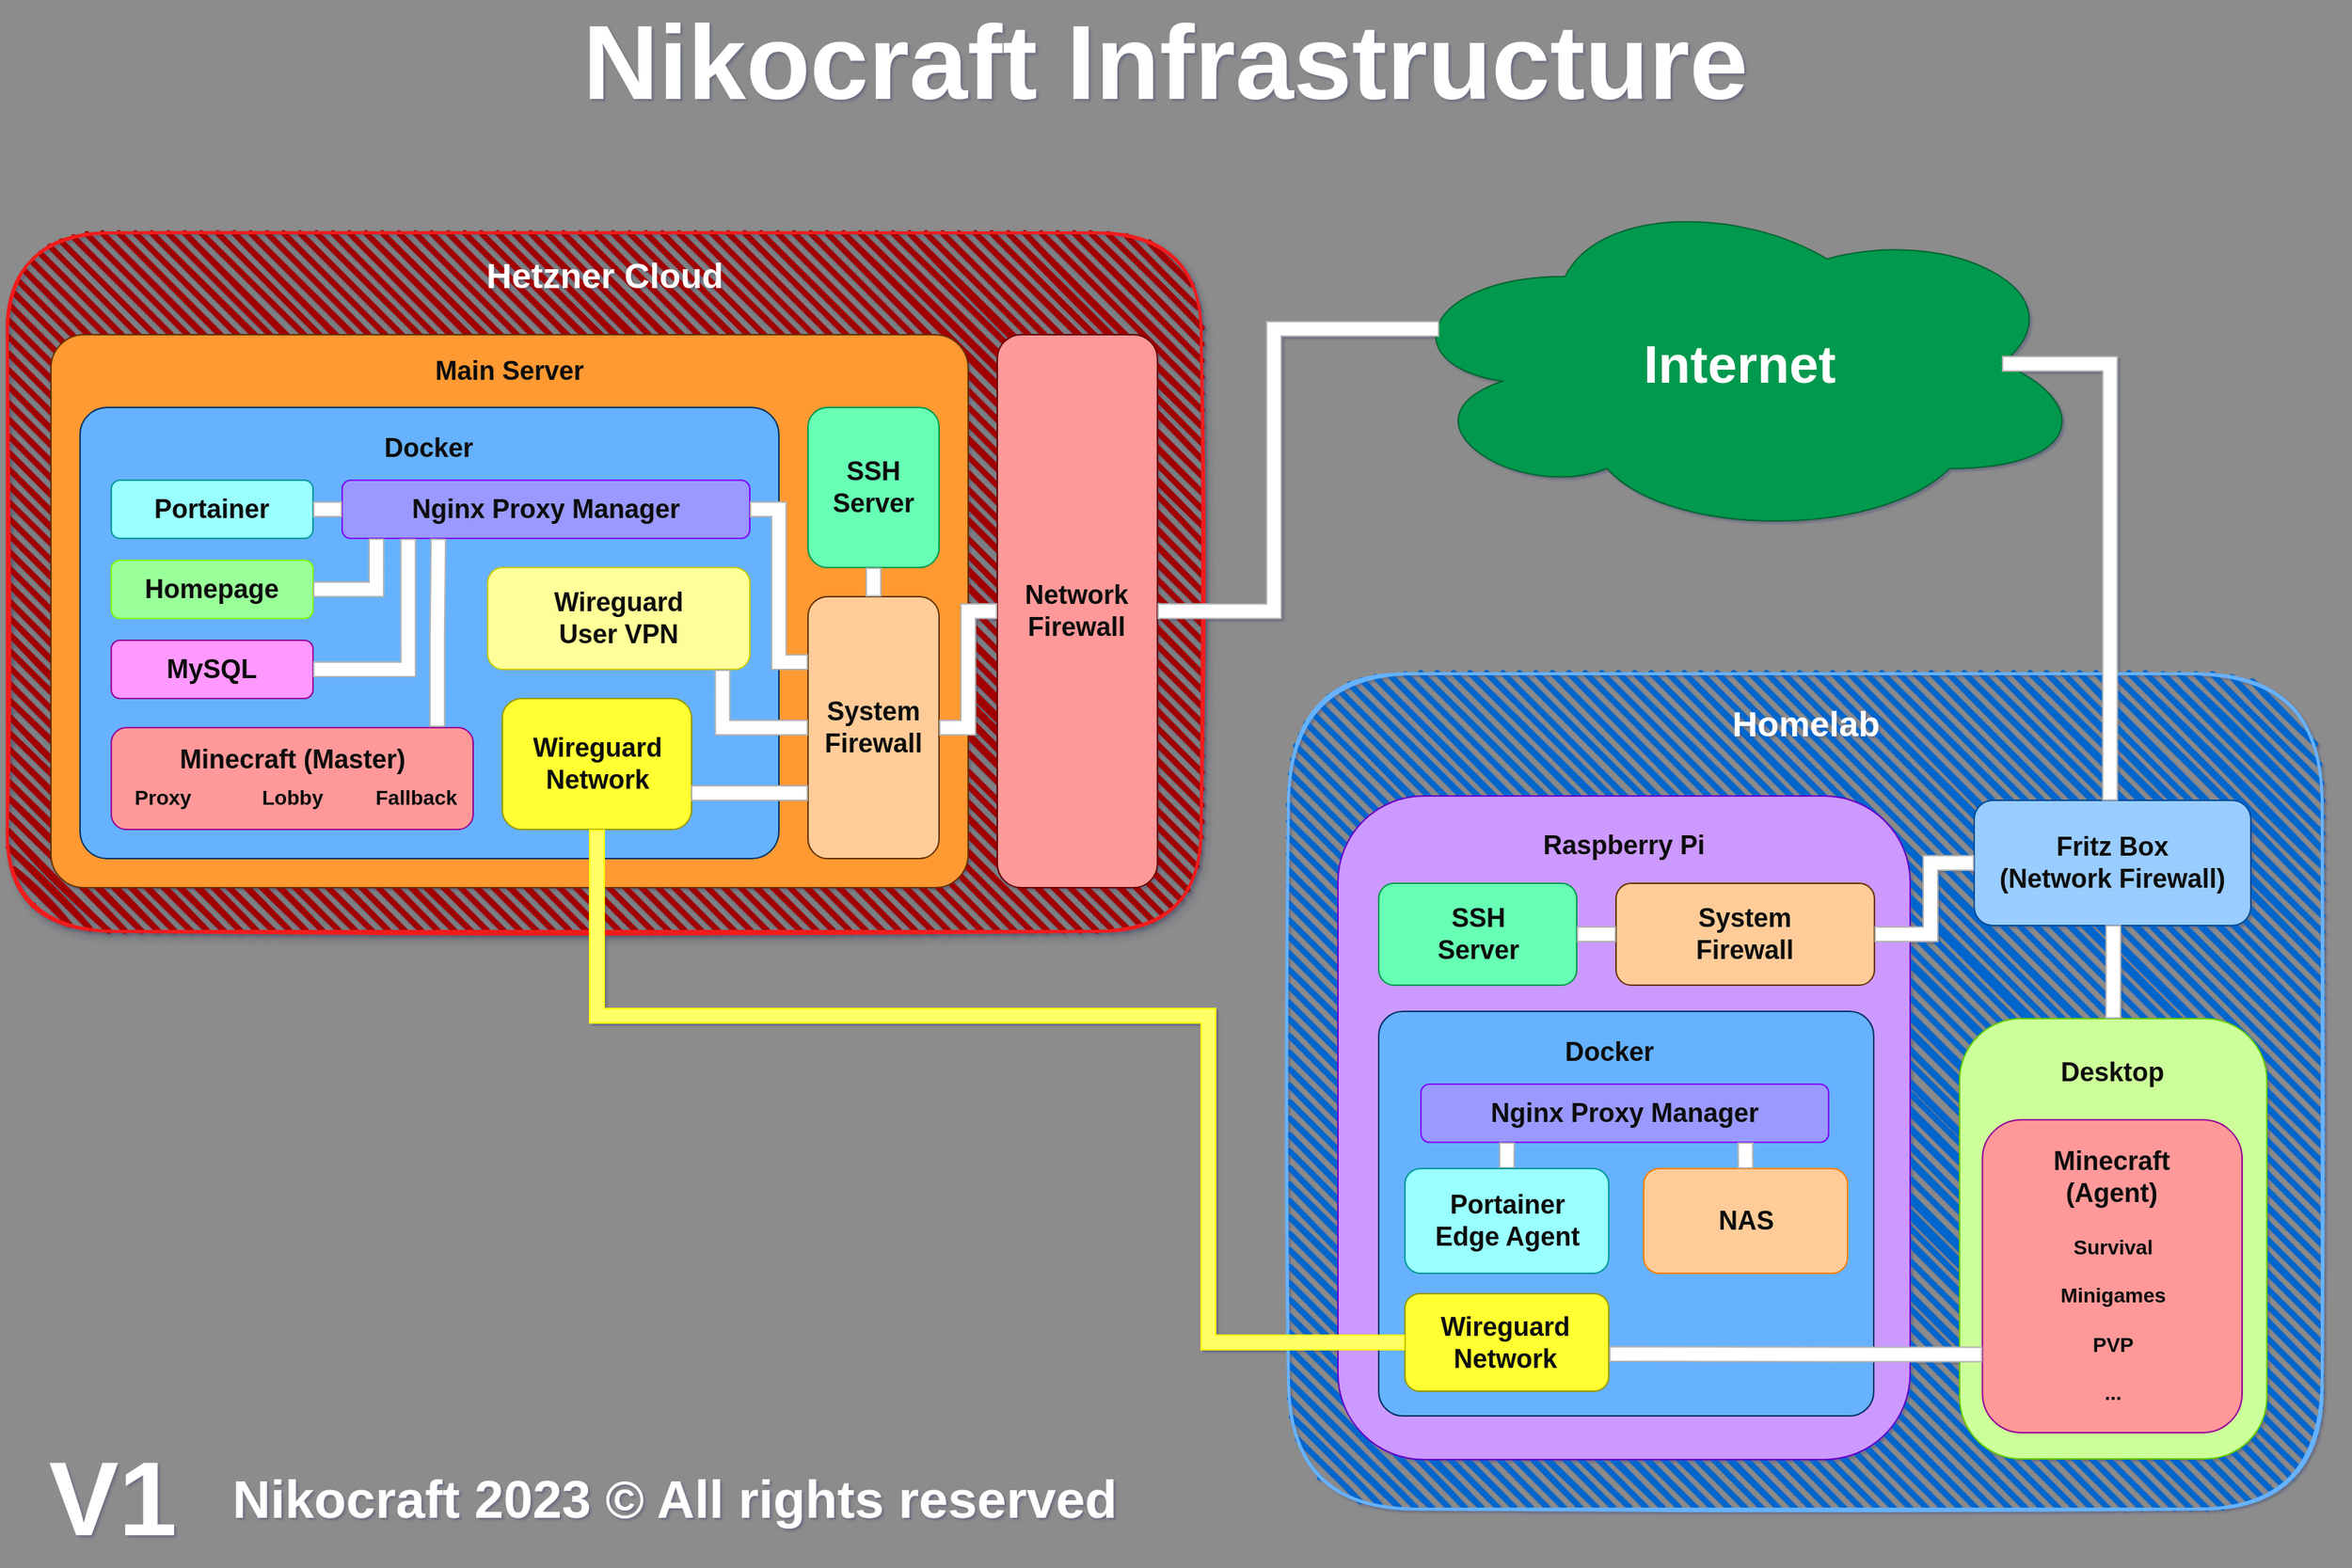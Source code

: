 <mxfile version="21.5.2" type="github">
  <diagram name="Seite-1" id="rwFWLKul-9h-OaAB62JV">
    <mxGraphModel dx="2575" dy="1163" grid="0" gridSize="10" guides="1" tooltips="1" connect="1" arrows="1" fold="1" page="1" pageScale="1" pageWidth="1654" pageHeight="1169" background="#8C8C8C" math="0" shadow="1">
      <root>
        <mxCell id="0" />
        <mxCell id="1" parent="0" />
        <mxCell id="bjPrxuy6d5Rh1bjDtbhj-1" value="&lt;font style=&quot;font-size: 72px;&quot;&gt;Nikocraft Infrastructure&lt;/font&gt;" style="text;strokeColor=none;fillColor=none;html=1;fontSize=24;fontStyle=1;verticalAlign=middle;align=center;fontColor=#FFFFFF;" parent="1" vertex="1">
          <mxGeometry x="657" y="77" width="340" height="40" as="geometry" />
        </mxCell>
        <mxCell id="bjPrxuy6d5Rh1bjDtbhj-3" value="" style="rounded=1;whiteSpace=wrap;html=1;strokeWidth=2;fillWeight=4;hachureGap=8;hachureAngle=45;fillColor=#A10000;sketch=1;strokeColor=#F01D1D;shadow=1;" parent="1" vertex="1">
          <mxGeometry x="32" y="214" width="820" height="480" as="geometry" />
        </mxCell>
        <mxCell id="bjPrxuy6d5Rh1bjDtbhj-4" value="Hetzner Cloud" style="text;strokeColor=none;fillColor=none;html=1;fontSize=24;fontStyle=1;verticalAlign=middle;align=center;fontColor=#FFFFFF;" parent="1" vertex="1">
          <mxGeometry x="219.5" y="224" width="445" height="40" as="geometry" />
        </mxCell>
        <mxCell id="bjPrxuy6d5Rh1bjDtbhj-11" value="" style="group" parent="1" vertex="1" connectable="0">
          <mxGeometry x="712" y="284" width="110" height="380" as="geometry" />
        </mxCell>
        <mxCell id="bjPrxuy6d5Rh1bjDtbhj-9" value="" style="rounded=1;whiteSpace=wrap;html=1;fillColor=#FF9999;strokeColor=#660000;" parent="bjPrxuy6d5Rh1bjDtbhj-11" vertex="1">
          <mxGeometry width="110" height="380" as="geometry" />
        </mxCell>
        <mxCell id="bjPrxuy6d5Rh1bjDtbhj-10" value="&lt;font style=&quot;font-size: 18px;&quot; color=&quot;#0d0d0d&quot;&gt;&lt;b&gt;Network Firewall&lt;/b&gt;&lt;/font&gt;" style="text;html=1;strokeColor=none;fillColor=none;align=center;verticalAlign=middle;whiteSpace=wrap;rounded=0;" parent="bjPrxuy6d5Rh1bjDtbhj-11" vertex="1">
          <mxGeometry x="39.286" y="95" width="31.429" height="190" as="geometry" />
        </mxCell>
        <mxCell id="bjPrxuy6d5Rh1bjDtbhj-12" value="" style="group" parent="1" vertex="1" connectable="0">
          <mxGeometry x="62" y="284" width="630" height="380" as="geometry" />
        </mxCell>
        <mxCell id="bjPrxuy6d5Rh1bjDtbhj-13" value="" style="rounded=1;whiteSpace=wrap;html=1;fillColor=#FF9933;strokeColor=#663300;arcSize=6;" parent="bjPrxuy6d5Rh1bjDtbhj-12" vertex="1">
          <mxGeometry width="630" height="380" as="geometry" />
        </mxCell>
        <mxCell id="bjPrxuy6d5Rh1bjDtbhj-14" value="&lt;font style=&quot;font-size: 18px;&quot; color=&quot;#0d0d0d&quot;&gt;&lt;b&gt;Main Server&lt;/b&gt;&lt;/font&gt;" style="text;html=1;strokeColor=none;fillColor=none;align=center;verticalAlign=middle;whiteSpace=wrap;rounded=0;" parent="bjPrxuy6d5Rh1bjDtbhj-12" vertex="1">
          <mxGeometry x="225" y="-70" width="180" height="190" as="geometry" />
        </mxCell>
        <mxCell id="bjPrxuy6d5Rh1bjDtbhj-15" value="" style="group" parent="bjPrxuy6d5Rh1bjDtbhj-12" vertex="1" connectable="0">
          <mxGeometry x="20" y="50" width="510" height="310" as="geometry" />
        </mxCell>
        <mxCell id="bjPrxuy6d5Rh1bjDtbhj-16" value="" style="rounded=1;whiteSpace=wrap;html=1;fillColor=#66B2FF;strokeColor=#003366;arcSize=6;" parent="bjPrxuy6d5Rh1bjDtbhj-15" vertex="1">
          <mxGeometry width="480" height="310" as="geometry" />
        </mxCell>
        <mxCell id="bjPrxuy6d5Rh1bjDtbhj-17" value="&lt;font style=&quot;font-size: 18px;&quot; color=&quot;#0d0d0d&quot;&gt;&lt;b&gt;Docker&lt;/b&gt;&lt;/font&gt;" style="text;html=1;strokeColor=none;fillColor=none;align=center;verticalAlign=middle;whiteSpace=wrap;rounded=0;" parent="bjPrxuy6d5Rh1bjDtbhj-15" vertex="1">
          <mxGeometry x="171.429" y="-49.995" width="137.143" height="155" as="geometry" />
        </mxCell>
        <mxCell id="bjPrxuy6d5Rh1bjDtbhj-32" value="" style="group" parent="bjPrxuy6d5Rh1bjDtbhj-15" vertex="1" connectable="0">
          <mxGeometry x="180" y="50" width="280" height="40" as="geometry" />
        </mxCell>
        <mxCell id="bjPrxuy6d5Rh1bjDtbhj-33" value="" style="rounded=1;whiteSpace=wrap;html=1;fillColor=#9999FF;strokeColor=#7F00FF;" parent="bjPrxuy6d5Rh1bjDtbhj-32" vertex="1">
          <mxGeometry width="280" height="40" as="geometry" />
        </mxCell>
        <mxCell id="bjPrxuy6d5Rh1bjDtbhj-34" value="&lt;font style=&quot;font-size: 18px;&quot; color=&quot;#0d0d0d&quot;&gt;&lt;b&gt;Nginx Proxy Manager&lt;br&gt;&lt;/b&gt;&lt;/font&gt;" style="text;html=1;strokeColor=none;fillColor=none;align=center;verticalAlign=middle;whiteSpace=wrap;rounded=0;" parent="bjPrxuy6d5Rh1bjDtbhj-32" vertex="1">
          <mxGeometry x="42.184" y="10" width="195.624" height="20" as="geometry" />
        </mxCell>
        <mxCell id="bjPrxuy6d5Rh1bjDtbhj-35" value="" style="group" parent="bjPrxuy6d5Rh1bjDtbhj-15" vertex="1" connectable="0">
          <mxGeometry x="21.43" y="50" width="138.57" height="40" as="geometry" />
        </mxCell>
        <mxCell id="bjPrxuy6d5Rh1bjDtbhj-36" value="" style="rounded=1;whiteSpace=wrap;html=1;fillColor=#99FFFF;strokeColor=#009999;" parent="bjPrxuy6d5Rh1bjDtbhj-35" vertex="1">
          <mxGeometry width="138.57" height="40" as="geometry" />
        </mxCell>
        <mxCell id="bjPrxuy6d5Rh1bjDtbhj-37" value="&lt;font style=&quot;font-size: 18px;&quot; color=&quot;#0d0d0d&quot;&gt;&lt;b&gt;Portainer&lt;br&gt;&lt;/b&gt;&lt;/font&gt;" style="text;html=1;strokeColor=none;fillColor=none;align=center;verticalAlign=middle;whiteSpace=wrap;rounded=0;" parent="bjPrxuy6d5Rh1bjDtbhj-35" vertex="1">
          <mxGeometry x="20.876" y="10" width="96.813" height="20" as="geometry" />
        </mxCell>
        <mxCell id="bjPrxuy6d5Rh1bjDtbhj-38" value="" style="endArrow=none;html=1;rounded=0;fillColor=#FFFFFF;strokeColor=#B3B3B3;entryX=1;entryY=0.5;entryDx=0;entryDy=0;shape=flexArrow;edgeStyle=orthogonalEdgeStyle;exitX=0;exitY=0.5;exitDx=0;exitDy=0;" parent="bjPrxuy6d5Rh1bjDtbhj-15" source="bjPrxuy6d5Rh1bjDtbhj-33" target="bjPrxuy6d5Rh1bjDtbhj-36" edge="1">
          <mxGeometry width="50" height="50" relative="1" as="geometry">
            <mxPoint x="119.52" y="105" as="sourcePoint" />
            <mxPoint x="159.52" y="255" as="targetPoint" />
          </mxGeometry>
        </mxCell>
        <mxCell id="bjPrxuy6d5Rh1bjDtbhj-39" value="" style="group" parent="bjPrxuy6d5Rh1bjDtbhj-15" vertex="1" connectable="0">
          <mxGeometry x="21.43" y="105" width="138.57" height="40" as="geometry" />
        </mxCell>
        <mxCell id="bjPrxuy6d5Rh1bjDtbhj-40" value="" style="rounded=1;whiteSpace=wrap;html=1;fillColor=#99FF99;strokeColor=#80FF00;" parent="bjPrxuy6d5Rh1bjDtbhj-39" vertex="1">
          <mxGeometry width="138.57" height="40" as="geometry" />
        </mxCell>
        <mxCell id="bjPrxuy6d5Rh1bjDtbhj-41" value="&lt;font style=&quot;font-size: 18px;&quot; color=&quot;#0d0d0d&quot;&gt;&lt;b&gt;Homepage&lt;br&gt;&lt;/b&gt;&lt;/font&gt;" style="text;html=1;strokeColor=none;fillColor=none;align=center;verticalAlign=middle;whiteSpace=wrap;rounded=0;" parent="bjPrxuy6d5Rh1bjDtbhj-39" vertex="1">
          <mxGeometry x="20.876" y="10" width="96.813" height="20" as="geometry" />
        </mxCell>
        <mxCell id="bjPrxuy6d5Rh1bjDtbhj-42" value="" style="group" parent="bjPrxuy6d5Rh1bjDtbhj-15" vertex="1" connectable="0">
          <mxGeometry x="21.43" y="160" width="138.57" height="40" as="geometry" />
        </mxCell>
        <mxCell id="bjPrxuy6d5Rh1bjDtbhj-43" value="" style="rounded=1;whiteSpace=wrap;html=1;fillColor=#FF99FF;strokeColor=#990099;" parent="bjPrxuy6d5Rh1bjDtbhj-42" vertex="1">
          <mxGeometry width="138.57" height="40" as="geometry" />
        </mxCell>
        <mxCell id="bjPrxuy6d5Rh1bjDtbhj-44" value="&lt;font style=&quot;font-size: 18px;&quot; color=&quot;#0d0d0d&quot;&gt;&lt;b&gt;MySQL&lt;br&gt;&lt;/b&gt;&lt;/font&gt;" style="text;html=1;strokeColor=none;fillColor=none;align=center;verticalAlign=middle;whiteSpace=wrap;rounded=0;" parent="bjPrxuy6d5Rh1bjDtbhj-42" vertex="1">
          <mxGeometry x="20.876" y="10" width="96.813" height="20" as="geometry" />
        </mxCell>
        <mxCell id="bjPrxuy6d5Rh1bjDtbhj-47" value="" style="endArrow=none;html=1;rounded=0;fillColor=#FFFFFF;strokeColor=#B3B3B3;exitX=1;exitY=0.5;exitDx=0;exitDy=0;entryX=0.084;entryY=1.001;entryDx=0;entryDy=0;shape=flexArrow;edgeStyle=orthogonalEdgeStyle;entryPerimeter=0;" parent="bjPrxuy6d5Rh1bjDtbhj-15" source="bjPrxuy6d5Rh1bjDtbhj-40" target="bjPrxuy6d5Rh1bjDtbhj-33" edge="1">
          <mxGeometry width="50" height="50" relative="1" as="geometry">
            <mxPoint x="180" y="130" as="sourcePoint" />
            <mxPoint x="220" y="280" as="targetPoint" />
          </mxGeometry>
        </mxCell>
        <mxCell id="bjPrxuy6d5Rh1bjDtbhj-51" value="" style="endArrow=none;html=1;rounded=0;fillColor=#FFFFFF;strokeColor=#B3B3B3;exitX=1;exitY=0.5;exitDx=0;exitDy=0;shape=flexArrow;edgeStyle=orthogonalEdgeStyle;entryX=0.162;entryY=1.004;entryDx=0;entryDy=0;entryPerimeter=0;" parent="bjPrxuy6d5Rh1bjDtbhj-15" source="bjPrxuy6d5Rh1bjDtbhj-43" target="bjPrxuy6d5Rh1bjDtbhj-33" edge="1">
          <mxGeometry width="50" height="50" relative="1" as="geometry">
            <mxPoint x="170" y="135" as="sourcePoint" />
            <mxPoint x="225" y="90" as="targetPoint" />
          </mxGeometry>
        </mxCell>
        <mxCell id="bjPrxuy6d5Rh1bjDtbhj-52" value="" style="group" parent="bjPrxuy6d5Rh1bjDtbhj-15" vertex="1" connectable="0">
          <mxGeometry x="21.43" y="220" width="302.234" height="70" as="geometry" />
        </mxCell>
        <mxCell id="bjPrxuy6d5Rh1bjDtbhj-53" value="" style="rounded=1;whiteSpace=wrap;html=1;fillColor=#FF9999;strokeColor=#990099;" parent="bjPrxuy6d5Rh1bjDtbhj-52" vertex="1">
          <mxGeometry width="248.57" height="70" as="geometry" />
        </mxCell>
        <mxCell id="bjPrxuy6d5Rh1bjDtbhj-61" value="&lt;font style=&quot;&quot; color=&quot;#0d0d0d&quot;&gt;&lt;b style=&quot;&quot;&gt;&lt;font style=&quot;font-size: 14px;&quot;&gt;Proxy&lt;/font&gt;&lt;br&gt;&lt;/b&gt;&lt;/font&gt;" style="text;html=1;strokeColor=none;fillColor=none;align=center;verticalAlign=middle;whiteSpace=wrap;rounded=0;" parent="bjPrxuy6d5Rh1bjDtbhj-52" vertex="1">
          <mxGeometry x="-51.431" y="30" width="173.665" height="35" as="geometry" />
        </mxCell>
        <mxCell id="bjPrxuy6d5Rh1bjDtbhj-62" value="&lt;font style=&quot;&quot; color=&quot;#0d0d0d&quot;&gt;&lt;b style=&quot;&quot;&gt;&lt;font style=&quot;font-size: 14px;&quot;&gt;Lobby&lt;/font&gt;&lt;br&gt;&lt;/b&gt;&lt;/font&gt;" style="text;html=1;strokeColor=none;fillColor=none;align=center;verticalAlign=middle;whiteSpace=wrap;rounded=0;" parent="bjPrxuy6d5Rh1bjDtbhj-52" vertex="1">
          <mxGeometry x="37.449" y="30" width="173.665" height="35" as="geometry" />
        </mxCell>
        <mxCell id="bjPrxuy6d5Rh1bjDtbhj-63" value="&lt;font style=&quot;&quot; color=&quot;#0d0d0d&quot;&gt;&lt;b style=&quot;&quot;&gt;&lt;font style=&quot;font-size: 14px;&quot;&gt;Fallback&lt;/font&gt;&lt;br&gt;&lt;/b&gt;&lt;/font&gt;" style="text;html=1;strokeColor=none;fillColor=none;align=center;verticalAlign=middle;whiteSpace=wrap;rounded=0;" parent="bjPrxuy6d5Rh1bjDtbhj-52" vertex="1">
          <mxGeometry x="122.229" y="30" width="173.665" height="35" as="geometry" />
        </mxCell>
        <mxCell id="bjPrxuy6d5Rh1bjDtbhj-60" value="" style="endArrow=none;html=1;rounded=0;fillColor=#FFFFFF;strokeColor=#B3B3B3;exitX=0.901;exitY=-0.005;exitDx=0;exitDy=0;shape=flexArrow;edgeStyle=orthogonalEdgeStyle;entryX=0.236;entryY=1.001;entryDx=0;entryDy=0;entryPerimeter=0;exitPerimeter=0;" parent="bjPrxuy6d5Rh1bjDtbhj-15" source="bjPrxuy6d5Rh1bjDtbhj-53" target="bjPrxuy6d5Rh1bjDtbhj-33" edge="1">
          <mxGeometry width="50" height="50" relative="1" as="geometry">
            <mxPoint x="180" y="241" as="sourcePoint" />
            <mxPoint x="245" y="150" as="targetPoint" />
          </mxGeometry>
        </mxCell>
        <mxCell id="bjPrxuy6d5Rh1bjDtbhj-54" value="&lt;font style=&quot;font-size: 18px;&quot; color=&quot;#0d0d0d&quot;&gt;&lt;b&gt;Minecraft (Master)&lt;br&gt;&lt;/b&gt;&lt;/font&gt;" style="text;html=1;strokeColor=none;fillColor=none;align=center;verticalAlign=middle;whiteSpace=wrap;rounded=0;" parent="bjPrxuy6d5Rh1bjDtbhj-15" vertex="1">
          <mxGeometry x="58.879" y="224" width="173.665" height="35" as="geometry" />
        </mxCell>
        <mxCell id="bjPrxuy6d5Rh1bjDtbhj-64" value="" style="group" parent="bjPrxuy6d5Rh1bjDtbhj-15" vertex="1" connectable="0">
          <mxGeometry x="280" y="110" width="180" height="70" as="geometry" />
        </mxCell>
        <mxCell id="bjPrxuy6d5Rh1bjDtbhj-65" value="" style="rounded=1;whiteSpace=wrap;html=1;fillColor=#FFFF99;strokeColor=#CCCC00;" parent="bjPrxuy6d5Rh1bjDtbhj-64" vertex="1">
          <mxGeometry width="180" height="70" as="geometry" />
        </mxCell>
        <mxCell id="bjPrxuy6d5Rh1bjDtbhj-66" value="&lt;font style=&quot;font-size: 18px;&quot; color=&quot;#0d0d0d&quot;&gt;&lt;b&gt;Wireguard&lt;br&gt;User VPN&lt;br&gt;&lt;/b&gt;&lt;/font&gt;" style="text;html=1;strokeColor=none;fillColor=none;align=center;verticalAlign=middle;whiteSpace=wrap;rounded=0;" parent="bjPrxuy6d5Rh1bjDtbhj-64" vertex="1">
          <mxGeometry x="27.118" y="17.5" width="125.758" height="35" as="geometry" />
        </mxCell>
        <mxCell id="bjPrxuy6d5Rh1bjDtbhj-71" value="" style="group" parent="bjPrxuy6d5Rh1bjDtbhj-15" vertex="1" connectable="0">
          <mxGeometry x="290" y="200" width="130" height="90" as="geometry" />
        </mxCell>
        <mxCell id="bjPrxuy6d5Rh1bjDtbhj-72" value="" style="rounded=1;whiteSpace=wrap;html=1;fillColor=#FFFF33;strokeColor=#999900;" parent="bjPrxuy6d5Rh1bjDtbhj-71" vertex="1">
          <mxGeometry width="130" height="90" as="geometry" />
        </mxCell>
        <mxCell id="bjPrxuy6d5Rh1bjDtbhj-73" value="&lt;font style=&quot;font-size: 18px;&quot; color=&quot;#0d0d0d&quot;&gt;&lt;b&gt;Wireguard&lt;br&gt;Network&lt;br&gt;&lt;/b&gt;&lt;/font&gt;" style="text;html=1;strokeColor=none;fillColor=none;align=center;verticalAlign=middle;whiteSpace=wrap;rounded=0;" parent="bjPrxuy6d5Rh1bjDtbhj-71" vertex="1">
          <mxGeometry x="19.585" y="22.5" width="90.825" height="45" as="geometry" />
        </mxCell>
        <mxCell id="bjPrxuy6d5Rh1bjDtbhj-21" value="" style="group" parent="bjPrxuy6d5Rh1bjDtbhj-12" vertex="1" connectable="0">
          <mxGeometry x="520" y="180" width="90" height="180" as="geometry" />
        </mxCell>
        <mxCell id="bjPrxuy6d5Rh1bjDtbhj-22" value="" style="rounded=1;whiteSpace=wrap;html=1;fillColor=#FFCC99;strokeColor=#663300;" parent="bjPrxuy6d5Rh1bjDtbhj-21" vertex="1">
          <mxGeometry width="90" height="180.0" as="geometry" />
        </mxCell>
        <mxCell id="bjPrxuy6d5Rh1bjDtbhj-23" value="&lt;font style=&quot;font-size: 18px;&quot; color=&quot;#0d0d0d&quot;&gt;&lt;b&gt;System&lt;br&gt;Firewall&lt;br&gt;&lt;/b&gt;&lt;/font&gt;" style="text;html=1;strokeColor=none;fillColor=none;align=center;verticalAlign=middle;whiteSpace=wrap;rounded=0;" parent="bjPrxuy6d5Rh1bjDtbhj-21" vertex="1">
          <mxGeometry x="32.143" y="45.0" width="25.714" height="90.0" as="geometry" />
        </mxCell>
        <mxCell id="bjPrxuy6d5Rh1bjDtbhj-25" value="" style="group" parent="bjPrxuy6d5Rh1bjDtbhj-12" vertex="1" connectable="0">
          <mxGeometry x="520" y="50" width="90" height="110" as="geometry" />
        </mxCell>
        <mxCell id="bjPrxuy6d5Rh1bjDtbhj-26" value="" style="rounded=1;whiteSpace=wrap;html=1;fillColor=#66FFB3;strokeColor=#00994D;" parent="bjPrxuy6d5Rh1bjDtbhj-25" vertex="1">
          <mxGeometry width="90" height="110.0" as="geometry" />
        </mxCell>
        <mxCell id="bjPrxuy6d5Rh1bjDtbhj-27" value="&lt;font style=&quot;font-size: 18px;&quot; color=&quot;#0d0d0d&quot;&gt;&lt;b&gt;SSH&lt;br&gt;Server&lt;br&gt;&lt;/b&gt;&lt;/font&gt;" style="text;html=1;strokeColor=none;fillColor=none;align=center;verticalAlign=middle;whiteSpace=wrap;rounded=0;" parent="bjPrxuy6d5Rh1bjDtbhj-25" vertex="1">
          <mxGeometry x="32.143" y="27.5" width="25.714" height="55.0" as="geometry" />
        </mxCell>
        <mxCell id="bjPrxuy6d5Rh1bjDtbhj-28" value="" style="endArrow=none;html=1;rounded=0;fillColor=#FFFFFF;strokeColor=#B3B3B3;exitX=0.5;exitY=0;exitDx=0;exitDy=0;entryX=0.5;entryY=1;entryDx=0;entryDy=0;shape=flexArrow;edgeStyle=orthogonalEdgeStyle;" parent="bjPrxuy6d5Rh1bjDtbhj-12" source="bjPrxuy6d5Rh1bjDtbhj-22" target="bjPrxuy6d5Rh1bjDtbhj-26" edge="1">
          <mxGeometry width="50" height="50" relative="1" as="geometry">
            <mxPoint x="536.36" y="224.5" as="sourcePoint" />
            <mxPoint x="577.36" y="153.5" as="targetPoint" />
          </mxGeometry>
        </mxCell>
        <mxCell id="bjPrxuy6d5Rh1bjDtbhj-29" value="" style="endArrow=none;html=1;rounded=0;fillColor=#FFFFFF;strokeColor=#B3B3B3;exitX=1;exitY=0.5;exitDx=0;exitDy=0;entryX=0;entryY=0.25;entryDx=0;entryDy=0;shape=flexArrow;edgeStyle=orthogonalEdgeStyle;" parent="bjPrxuy6d5Rh1bjDtbhj-12" source="bjPrxuy6d5Rh1bjDtbhj-33" target="bjPrxuy6d5Rh1bjDtbhj-22" edge="1">
          <mxGeometry width="50" height="50" relative="1" as="geometry">
            <mxPoint x="629" y="281" as="sourcePoint" />
            <mxPoint x="670" y="210" as="targetPoint" />
          </mxGeometry>
        </mxCell>
        <mxCell id="bjPrxuy6d5Rh1bjDtbhj-68" value="" style="endArrow=none;html=1;rounded=0;fillColor=#FFFFFF;strokeColor=#B3B3B3;exitX=0.896;exitY=1.002;exitDx=0;exitDy=0;entryX=0;entryY=0.5;entryDx=0;entryDy=0;shape=flexArrow;edgeStyle=orthogonalEdgeStyle;exitPerimeter=0;" parent="bjPrxuy6d5Rh1bjDtbhj-12" source="bjPrxuy6d5Rh1bjDtbhj-65" target="bjPrxuy6d5Rh1bjDtbhj-22" edge="1">
          <mxGeometry width="50" height="50" relative="1" as="geometry">
            <mxPoint x="370" y="280" as="sourcePoint" />
            <mxPoint x="410" y="430" as="targetPoint" />
          </mxGeometry>
        </mxCell>
        <mxCell id="bjPrxuy6d5Rh1bjDtbhj-76" value="" style="endArrow=none;html=1;rounded=0;fillColor=#FFFFFF;strokeColor=#B3B3B3;exitX=0.997;exitY=0.722;exitDx=0;exitDy=0;entryX=0;entryY=0.75;entryDx=0;entryDy=0;shape=flexArrow;edgeStyle=orthogonalEdgeStyle;exitPerimeter=0;" parent="bjPrxuy6d5Rh1bjDtbhj-12" source="bjPrxuy6d5Rh1bjDtbhj-72" target="bjPrxuy6d5Rh1bjDtbhj-22" edge="1">
          <mxGeometry width="50" height="50" relative="1" as="geometry">
            <mxPoint x="460.49" y="320" as="sourcePoint" />
            <mxPoint x="519.49" y="360" as="targetPoint" />
          </mxGeometry>
        </mxCell>
        <mxCell id="bjPrxuy6d5Rh1bjDtbhj-20" value="" style="endArrow=none;html=1;rounded=0;fillColor=#FFFFFF;strokeColor=#B3B3B3;exitX=1;exitY=0.5;exitDx=0;exitDy=0;entryX=0;entryY=0.5;entryDx=0;entryDy=0;shape=flexArrow;edgeStyle=orthogonalEdgeStyle;" parent="1" source="bjPrxuy6d5Rh1bjDtbhj-22" target="bjPrxuy6d5Rh1bjDtbhj-9" edge="1">
          <mxGeometry width="50" height="50" relative="1" as="geometry">
            <mxPoint x="641.29" y="473.58" as="sourcePoint" />
            <mxPoint x="772" y="474" as="targetPoint" />
          </mxGeometry>
        </mxCell>
        <mxCell id="bjPrxuy6d5Rh1bjDtbhj-30" value="&lt;font color=&quot;#ffffff&quot; style=&quot;font-size: 36px;&quot;&gt;&lt;b style=&quot;&quot;&gt;Internet&lt;/b&gt;&lt;/font&gt;" style="ellipse;shape=cloud;whiteSpace=wrap;html=1;align=center;fillColor=#00994D;strokeColor=#006633;" parent="1" vertex="1">
          <mxGeometry x="982" y="184" width="480" height="240" as="geometry" />
        </mxCell>
        <mxCell id="bjPrxuy6d5Rh1bjDtbhj-31" value="" style="endArrow=none;html=1;rounded=0;fillColor=#FFFFFF;strokeColor=#B3B3B3;exitX=1;exitY=0.5;exitDx=0;exitDy=0;entryX=0.07;entryY=0.4;entryDx=0;entryDy=0;shape=flexArrow;edgeStyle=orthogonalEdgeStyle;entryPerimeter=0;" parent="1" source="bjPrxuy6d5Rh1bjDtbhj-9" target="bjPrxuy6d5Rh1bjDtbhj-30" edge="1">
          <mxGeometry width="50" height="50" relative="1" as="geometry">
            <mxPoint x="922" y="545" as="sourcePoint" />
            <mxPoint x="963" y="474" as="targetPoint" />
          </mxGeometry>
        </mxCell>
        <mxCell id="bjPrxuy6d5Rh1bjDtbhj-78" value="" style="rounded=1;whiteSpace=wrap;html=1;strokeWidth=2;fillWeight=4;hachureGap=8;hachureAngle=45;fillColor=#0066CC;sketch=1;strokeColor=#66B2FF;" parent="1" vertex="1">
          <mxGeometry x="912" y="517" width="710" height="574" as="geometry" />
        </mxCell>
        <mxCell id="bjPrxuy6d5Rh1bjDtbhj-79" value="Homelab" style="text;strokeColor=none;fillColor=none;html=1;fontSize=24;fontStyle=1;verticalAlign=middle;align=center;fontColor=#FFFFFF;" parent="1" vertex="1">
          <mxGeometry x="1044.5" y="532" width="445" height="40" as="geometry" />
        </mxCell>
        <mxCell id="bjPrxuy6d5Rh1bjDtbhj-80" value="" style="group" parent="1" vertex="1" connectable="0">
          <mxGeometry x="1383" y="604" width="190" height="86" as="geometry" />
        </mxCell>
        <mxCell id="bjPrxuy6d5Rh1bjDtbhj-81" value="" style="rounded=1;whiteSpace=wrap;html=1;fillColor=#99CCFF;strokeColor=#004C99;" parent="bjPrxuy6d5Rh1bjDtbhj-80" vertex="1">
          <mxGeometry width="190" height="86" as="geometry" />
        </mxCell>
        <mxCell id="bjPrxuy6d5Rh1bjDtbhj-82" value="&lt;font style=&quot;font-size: 18px;&quot; color=&quot;#0d0d0d&quot;&gt;&lt;b&gt;Fritz Box&lt;br&gt;(Network Firewall)&lt;br&gt;&lt;/b&gt;&lt;/font&gt;" style="text;html=1;strokeColor=none;fillColor=none;align=center;verticalAlign=middle;whiteSpace=wrap;rounded=0;" parent="bjPrxuy6d5Rh1bjDtbhj-80" vertex="1">
          <mxGeometry x="10" y="21.5" width="170" height="43" as="geometry" />
        </mxCell>
        <mxCell id="bjPrxuy6d5Rh1bjDtbhj-83" value="" style="endArrow=none;html=1;rounded=0;fillColor=#FFFFFF;strokeColor=#B3B3B3;entryX=0.875;entryY=0.5;entryDx=0;entryDy=0;shape=flexArrow;edgeStyle=orthogonalEdgeStyle;entryPerimeter=0;exitX=0.491;exitY=0.003;exitDx=0;exitDy=0;exitPerimeter=0;" parent="1" source="bjPrxuy6d5Rh1bjDtbhj-81" target="bjPrxuy6d5Rh1bjDtbhj-30" edge="1">
          <mxGeometry width="50" height="50" relative="1" as="geometry">
            <mxPoint x="1518" y="498" as="sourcePoint" />
            <mxPoint x="1432" y="304" as="targetPoint" />
            <Array as="points">
              <mxPoint x="1476" y="304" />
            </Array>
          </mxGeometry>
        </mxCell>
        <mxCell id="bjPrxuy6d5Rh1bjDtbhj-84" value="" style="group" parent="1" vertex="1" connectable="0">
          <mxGeometry x="946" y="601" width="393" height="458" as="geometry" />
        </mxCell>
        <mxCell id="bjPrxuy6d5Rh1bjDtbhj-85" value="" style="rounded=1;whiteSpace=wrap;html=1;fillColor=#CC99FF;strokeColor=#6600CC;fontColor=#ffffff;" parent="bjPrxuy6d5Rh1bjDtbhj-84" vertex="1">
          <mxGeometry width="393" height="456" as="geometry" />
        </mxCell>
        <mxCell id="bjPrxuy6d5Rh1bjDtbhj-86" value="&lt;font style=&quot;font-size: 18px;&quot; color=&quot;#0d0d0d&quot;&gt;&lt;b&gt;Raspberry Pi&lt;br&gt;&lt;/b&gt;&lt;/font&gt;" style="text;html=1;strokeColor=none;fillColor=none;align=center;verticalAlign=middle;whiteSpace=wrap;rounded=0;" parent="bjPrxuy6d5Rh1bjDtbhj-84" vertex="1">
          <mxGeometry x="112.837" y="-64.997" width="167.326" height="198" as="geometry" />
        </mxCell>
        <mxCell id="bjPrxuy6d5Rh1bjDtbhj-88" value="" style="group" parent="bjPrxuy6d5Rh1bjDtbhj-84" vertex="1" connectable="0">
          <mxGeometry x="191" y="60" width="177.47" height="70" as="geometry" />
        </mxCell>
        <mxCell id="bjPrxuy6d5Rh1bjDtbhj-89" value="" style="rounded=1;whiteSpace=wrap;html=1;fillColor=#FFCC99;strokeColor=#663300;" parent="bjPrxuy6d5Rh1bjDtbhj-88" vertex="1">
          <mxGeometry width="177.47" height="70.0" as="geometry" />
        </mxCell>
        <mxCell id="bjPrxuy6d5Rh1bjDtbhj-90" value="&lt;font style=&quot;font-size: 18px;&quot; color=&quot;#0d0d0d&quot;&gt;&lt;b&gt;System&lt;br&gt;Firewall&lt;br&gt;&lt;/b&gt;&lt;/font&gt;" style="text;html=1;strokeColor=none;fillColor=none;align=center;verticalAlign=middle;whiteSpace=wrap;rounded=0;" parent="bjPrxuy6d5Rh1bjDtbhj-88" vertex="1">
          <mxGeometry x="63.382" y="17.5" width="50.706" height="35.0" as="geometry" />
        </mxCell>
        <mxCell id="bjPrxuy6d5Rh1bjDtbhj-95" value="" style="group" parent="bjPrxuy6d5Rh1bjDtbhj-84" vertex="1" connectable="0">
          <mxGeometry x="28" y="60" width="136" height="70" as="geometry" />
        </mxCell>
        <mxCell id="bjPrxuy6d5Rh1bjDtbhj-96" value="" style="rounded=1;whiteSpace=wrap;html=1;fillColor=#66FFB3;strokeColor=#00994D;" parent="bjPrxuy6d5Rh1bjDtbhj-95" vertex="1">
          <mxGeometry width="136" height="70.0" as="geometry" />
        </mxCell>
        <mxCell id="bjPrxuy6d5Rh1bjDtbhj-97" value="&lt;font style=&quot;font-size: 18px;&quot; color=&quot;#0d0d0d&quot;&gt;&lt;b&gt;SSH&lt;br&gt;Server&lt;br&gt;&lt;/b&gt;&lt;/font&gt;" style="text;html=1;strokeColor=none;fillColor=none;align=center;verticalAlign=middle;whiteSpace=wrap;rounded=0;" parent="bjPrxuy6d5Rh1bjDtbhj-95" vertex="1">
          <mxGeometry x="48.571" y="17.5" width="38.857" height="35.0" as="geometry" />
        </mxCell>
        <mxCell id="bjPrxuy6d5Rh1bjDtbhj-99" value="" style="endArrow=none;html=1;rounded=0;fillColor=#FFFFFF;strokeColor=#B3B3B3;entryX=1;entryY=0.5;entryDx=0;entryDy=0;shape=flexArrow;edgeStyle=orthogonalEdgeStyle;exitX=0;exitY=0.5;exitDx=0;exitDy=0;" parent="bjPrxuy6d5Rh1bjDtbhj-84" source="bjPrxuy6d5Rh1bjDtbhj-89" target="bjPrxuy6d5Rh1bjDtbhj-96" edge="1">
          <mxGeometry width="50" height="50" relative="1" as="geometry">
            <mxPoint x="232" y="203" as="sourcePoint" />
            <mxPoint x="164" y="242" as="targetPoint" />
            <Array as="points">
              <mxPoint x="183" y="95" />
              <mxPoint x="183" y="95" />
            </Array>
          </mxGeometry>
        </mxCell>
        <mxCell id="bjPrxuy6d5Rh1bjDtbhj-100" value="" style="group" parent="bjPrxuy6d5Rh1bjDtbhj-84" vertex="1" connectable="0">
          <mxGeometry x="-134" y="148" width="510" height="310" as="geometry" />
        </mxCell>
        <mxCell id="bjPrxuy6d5Rh1bjDtbhj-101" value="" style="rounded=1;whiteSpace=wrap;html=1;fillColor=#66B2FF;strokeColor=#003366;arcSize=6;" parent="bjPrxuy6d5Rh1bjDtbhj-100" vertex="1">
          <mxGeometry x="162" width="340" height="278" as="geometry" />
        </mxCell>
        <mxCell id="bjPrxuy6d5Rh1bjDtbhj-102" value="&lt;font style=&quot;font-size: 18px;&quot; color=&quot;#0d0d0d&quot;&gt;&lt;b&gt;Docker&lt;/b&gt;&lt;/font&gt;" style="text;html=1;strokeColor=none;fillColor=none;align=center;verticalAlign=middle;whiteSpace=wrap;rounded=0;" parent="bjPrxuy6d5Rh1bjDtbhj-100" vertex="1">
          <mxGeometry x="252.429" y="-49.995" width="137.143" height="155" as="geometry" />
        </mxCell>
        <mxCell id="bjPrxuy6d5Rh1bjDtbhj-103" value="" style="group" parent="bjPrxuy6d5Rh1bjDtbhj-100" vertex="1" connectable="0">
          <mxGeometry x="191" y="50" width="280" height="40" as="geometry" />
        </mxCell>
        <mxCell id="bjPrxuy6d5Rh1bjDtbhj-104" value="" style="rounded=1;whiteSpace=wrap;html=1;fillColor=#9999FF;strokeColor=#7F00FF;" parent="bjPrxuy6d5Rh1bjDtbhj-103" vertex="1">
          <mxGeometry width="280" height="40" as="geometry" />
        </mxCell>
        <mxCell id="bjPrxuy6d5Rh1bjDtbhj-105" value="&lt;font style=&quot;font-size: 18px;&quot; color=&quot;#0d0d0d&quot;&gt;&lt;b&gt;Nginx Proxy Manager&lt;br&gt;&lt;/b&gt;&lt;/font&gt;" style="text;html=1;strokeColor=none;fillColor=none;align=center;verticalAlign=middle;whiteSpace=wrap;rounded=0;" parent="bjPrxuy6d5Rh1bjDtbhj-103" vertex="1">
          <mxGeometry x="42.184" y="10" width="195.624" height="20" as="geometry" />
        </mxCell>
        <mxCell id="bjPrxuy6d5Rh1bjDtbhj-109" value="" style="endArrow=none;html=1;rounded=0;fillColor=#FFFFFF;strokeColor=#B3B3B3;entryX=0.5;entryY=0;entryDx=0;entryDy=0;shape=flexArrow;edgeStyle=orthogonalEdgeStyle;exitX=0.211;exitY=0.998;exitDx=0;exitDy=0;exitPerimeter=0;" parent="bjPrxuy6d5Rh1bjDtbhj-100" source="bjPrxuy6d5Rh1bjDtbhj-104" target="bjPrxuy6d5Rh1bjDtbhj-107" edge="1">
          <mxGeometry width="50" height="50" relative="1" as="geometry">
            <mxPoint x="250" y="90" as="sourcePoint" />
            <mxPoint x="159.52" y="255" as="targetPoint" />
          </mxGeometry>
        </mxCell>
        <mxCell id="bjPrxuy6d5Rh1bjDtbhj-106" value="" style="group" parent="bjPrxuy6d5Rh1bjDtbhj-100" vertex="1" connectable="0">
          <mxGeometry x="180" y="108" width="140" height="72" as="geometry" />
        </mxCell>
        <mxCell id="bjPrxuy6d5Rh1bjDtbhj-107" value="" style="rounded=1;whiteSpace=wrap;html=1;fillColor=#99FFFF;strokeColor=#009999;" parent="bjPrxuy6d5Rh1bjDtbhj-106" vertex="1">
          <mxGeometry width="140" height="72" as="geometry" />
        </mxCell>
        <mxCell id="bjPrxuy6d5Rh1bjDtbhj-108" value="&lt;font style=&quot;font-size: 18px;&quot; color=&quot;#0d0d0d&quot;&gt;&lt;b&gt;Portainer&lt;br&gt;Edge Agent&lt;br&gt;&lt;/b&gt;&lt;/font&gt;" style="text;html=1;strokeColor=none;fillColor=none;align=center;verticalAlign=middle;whiteSpace=wrap;rounded=0;" parent="bjPrxuy6d5Rh1bjDtbhj-106" vertex="1">
          <mxGeometry x="15.54" y="18" width="108.91" height="36" as="geometry" />
        </mxCell>
        <mxCell id="bjPrxuy6d5Rh1bjDtbhj-128" value="" style="group" parent="bjPrxuy6d5Rh1bjDtbhj-100" vertex="1" connectable="0">
          <mxGeometry x="180" y="194" width="140" height="67" as="geometry" />
        </mxCell>
        <mxCell id="bjPrxuy6d5Rh1bjDtbhj-129" value="" style="rounded=1;whiteSpace=wrap;html=1;fillColor=#FFFF33;strokeColor=#999900;" parent="bjPrxuy6d5Rh1bjDtbhj-128" vertex="1">
          <mxGeometry width="140" height="67" as="geometry" />
        </mxCell>
        <mxCell id="bjPrxuy6d5Rh1bjDtbhj-130" value="&lt;font style=&quot;font-size: 18px;&quot; color=&quot;#0d0d0d&quot;&gt;&lt;b&gt;Wireguard&lt;br&gt;Network&lt;br&gt;&lt;/b&gt;&lt;/font&gt;" style="text;html=1;strokeColor=none;fillColor=none;align=center;verticalAlign=middle;whiteSpace=wrap;rounded=0;" parent="bjPrxuy6d5Rh1bjDtbhj-128" vertex="1">
          <mxGeometry x="20.791" y="16.75" width="96.415" height="33.5" as="geometry" />
        </mxCell>
        <mxCell id="RZK3kj_Rfrsy_0SlzxeT-1" value="" style="group" vertex="1" connectable="0" parent="bjPrxuy6d5Rh1bjDtbhj-100">
          <mxGeometry x="344" y="108" width="140" height="72" as="geometry" />
        </mxCell>
        <mxCell id="RZK3kj_Rfrsy_0SlzxeT-2" value="" style="rounded=1;whiteSpace=wrap;html=1;fillColor=#FFCC99;strokeColor=#FF8000;" vertex="1" parent="RZK3kj_Rfrsy_0SlzxeT-1">
          <mxGeometry width="140" height="72" as="geometry" />
        </mxCell>
        <mxCell id="RZK3kj_Rfrsy_0SlzxeT-3" value="&lt;font style=&quot;font-size: 18px;&quot; color=&quot;#0d0d0d&quot;&gt;&lt;b&gt;NAS&lt;br&gt;&lt;/b&gt;&lt;/font&gt;" style="text;html=1;strokeColor=none;fillColor=none;align=center;verticalAlign=middle;whiteSpace=wrap;rounded=0;" vertex="1" parent="RZK3kj_Rfrsy_0SlzxeT-1">
          <mxGeometry x="15.55" y="18" width="108.91" height="36" as="geometry" />
        </mxCell>
        <mxCell id="RZK3kj_Rfrsy_0SlzxeT-5" value="" style="endArrow=none;html=1;rounded=0;fillColor=#FFFFFF;strokeColor=#B3B3B3;shape=flexArrow;edgeStyle=orthogonalEdgeStyle;exitX=0.796;exitY=1.001;exitDx=0;exitDy=0;entryX=0.5;entryY=0;entryDx=0;entryDy=0;exitPerimeter=0;" edge="1" parent="bjPrxuy6d5Rh1bjDtbhj-100" source="bjPrxuy6d5Rh1bjDtbhj-104" target="RZK3kj_Rfrsy_0SlzxeT-2">
          <mxGeometry width="50" height="50" relative="1" as="geometry">
            <mxPoint x="421" y="92" as="sourcePoint" />
            <mxPoint x="421" y="156" as="targetPoint" />
            <Array as="points">
              <mxPoint x="414" y="100" />
              <mxPoint x="414" y="100" />
            </Array>
          </mxGeometry>
        </mxCell>
        <mxCell id="bjPrxuy6d5Rh1bjDtbhj-98" value="" style="endArrow=none;html=1;rounded=0;fillColor=#FFFFFF;strokeColor=#B3B3B3;entryX=1;entryY=0.5;entryDx=0;entryDy=0;shape=flexArrow;edgeStyle=orthogonalEdgeStyle;exitX=0;exitY=0.5;exitDx=0;exitDy=0;" parent="1" source="bjPrxuy6d5Rh1bjDtbhj-81" target="bjPrxuy6d5Rh1bjDtbhj-89" edge="1">
          <mxGeometry width="50" height="50" relative="1" as="geometry">
            <mxPoint x="1433" y="1062" as="sourcePoint" />
            <mxPoint x="1358" y="762" as="targetPoint" />
            <Array as="points">
              <mxPoint x="1353" y="647" />
              <mxPoint x="1353" y="696" />
            </Array>
          </mxGeometry>
        </mxCell>
        <mxCell id="bjPrxuy6d5Rh1bjDtbhj-136" value="" style="endArrow=none;html=1;rounded=0;fillColor=#FFFF66;strokeColor=#FFFF00;entryX=0.5;entryY=1;entryDx=0;entryDy=0;shape=flexArrow;edgeStyle=orthogonalEdgeStyle;exitX=0;exitY=0.5;exitDx=0;exitDy=0;" parent="1" source="bjPrxuy6d5Rh1bjDtbhj-129" target="bjPrxuy6d5Rh1bjDtbhj-72" edge="1">
          <mxGeometry width="50" height="50" relative="1" as="geometry">
            <mxPoint x="442" y="1089" as="sourcePoint" />
            <mxPoint x="367" y="789" as="targetPoint" />
            <Array as="points">
              <mxPoint x="857" y="977" />
              <mxPoint x="857" y="752" />
              <mxPoint x="437" y="752" />
            </Array>
          </mxGeometry>
        </mxCell>
        <mxCell id="bjPrxuy6d5Rh1bjDtbhj-137" value="&lt;font style=&quot;font-size: 72px;&quot;&gt;V1&lt;/font&gt;" style="text;strokeColor=none;fillColor=none;html=1;fontSize=24;fontStyle=1;verticalAlign=middle;align=center;fontColor=#FFFFFF;" parent="1" vertex="1">
          <mxGeometry x="38" y="1064" width="131" height="40" as="geometry" />
        </mxCell>
        <mxCell id="bjPrxuy6d5Rh1bjDtbhj-138" value="" style="group" parent="1" vertex="1" connectable="0">
          <mxGeometry x="1373" y="715" width="265" height="343" as="geometry" />
        </mxCell>
        <mxCell id="bjPrxuy6d5Rh1bjDtbhj-139" value="" style="rounded=1;whiteSpace=wrap;html=1;fillColor=#CCFF99;strokeColor=#66CC00;fontColor=#ffffff;arcSize=20;" parent="bjPrxuy6d5Rh1bjDtbhj-138" vertex="1">
          <mxGeometry y="39" width="211" height="302.5" as="geometry" />
        </mxCell>
        <mxCell id="bjPrxuy6d5Rh1bjDtbhj-140" value="&lt;font style=&quot;font-size: 18px;&quot; color=&quot;#0d0d0d&quot;&gt;&lt;b&gt;Desktop&lt;br&gt;&lt;/b&gt;&lt;/font&gt;" style="text;html=1;strokeColor=none;fillColor=none;align=center;verticalAlign=middle;whiteSpace=wrap;rounded=0;" parent="bjPrxuy6d5Rh1bjDtbhj-138" vertex="1">
          <mxGeometry x="68.27" y="46" width="74.46" height="60.28" as="geometry" />
        </mxCell>
        <mxCell id="bjPrxuy6d5Rh1bjDtbhj-163" value="" style="rounded=1;whiteSpace=wrap;html=1;fillColor=#FF9999;strokeColor=#990099;" parent="bjPrxuy6d5Rh1bjDtbhj-138" vertex="1">
          <mxGeometry x="15.67" y="108.48" width="178.33" height="215" as="geometry" />
        </mxCell>
        <mxCell id="bjPrxuy6d5Rh1bjDtbhj-164" value="&lt;font style=&quot;&quot; color=&quot;#0d0d0d&quot;&gt;&lt;b style=&quot;&quot;&gt;&lt;font style=&quot;font-size: 14px;&quot;&gt;Survival&lt;br&gt;&lt;br&gt;Minigames&lt;br&gt;&lt;br&gt;PVP&lt;br&gt;&lt;br&gt;...&lt;br&gt;&lt;/font&gt;&lt;br&gt;&lt;/b&gt;&lt;/font&gt;" style="text;html=1;strokeColor=none;fillColor=none;align=center;verticalAlign=middle;whiteSpace=wrap;rounded=0;" parent="bjPrxuy6d5Rh1bjDtbhj-138" vertex="1">
          <mxGeometry x="34.157" y="173" width="142.682" height="159.42" as="geometry" />
        </mxCell>
        <mxCell id="bjPrxuy6d5Rh1bjDtbhj-167" value="&lt;font style=&quot;font-size: 18px;&quot; color=&quot;#0d0d0d&quot;&gt;&lt;b&gt;Minecraft&lt;br&gt;(Agent)&lt;br&gt;&lt;/b&gt;&lt;/font&gt;" style="text;html=1;strokeColor=none;fillColor=none;align=center;verticalAlign=middle;whiteSpace=wrap;rounded=0;" parent="bjPrxuy6d5Rh1bjDtbhj-138" vertex="1">
          <mxGeometry x="33.496" y="129.997" width="142.679" height="35.586" as="geometry" />
        </mxCell>
        <mxCell id="bjPrxuy6d5Rh1bjDtbhj-168" value="" style="endArrow=none;html=1;rounded=0;fillColor=#FFFFFF;strokeColor=#B3B3B3;shape=flexArrow;edgeStyle=orthogonalEdgeStyle;exitX=0.503;exitY=0.996;exitDx=0;exitDy=0;entryX=0.5;entryY=0;entryDx=0;entryDy=0;exitPerimeter=0;" parent="1" source="bjPrxuy6d5Rh1bjDtbhj-81" target="bjPrxuy6d5Rh1bjDtbhj-139" edge="1">
          <mxGeometry width="50" height="50" relative="1" as="geometry">
            <mxPoint x="1677" y="718" as="sourcePoint" />
            <mxPoint x="1747" y="830" as="targetPoint" />
            <Array as="points">
              <mxPoint x="1479" y="720" />
              <mxPoint x="1479" y="720" />
            </Array>
          </mxGeometry>
        </mxCell>
        <mxCell id="bjPrxuy6d5Rh1bjDtbhj-170" value="" style="endArrow=none;html=1;rounded=0;fillColor=#FFFFFF;strokeColor=#B3B3B3;entryX=1.002;entryY=0.618;entryDx=0;entryDy=0;shape=flexArrow;edgeStyle=orthogonalEdgeStyle;exitX=0;exitY=0.75;exitDx=0;exitDy=0;entryPerimeter=0;" parent="1" source="bjPrxuy6d5Rh1bjDtbhj-163" target="bjPrxuy6d5Rh1bjDtbhj-129" edge="1">
          <mxGeometry width="50" height="50" relative="1" as="geometry">
            <mxPoint x="1265" y="915" as="sourcePoint" />
            <mxPoint x="1196" y="964" as="targetPoint" />
            <Array as="points">
              <mxPoint x="1289" y="985" />
              <mxPoint x="1132" y="984" />
            </Array>
          </mxGeometry>
        </mxCell>
        <mxCell id="bjPrxuy6d5Rh1bjDtbhj-171" value="&lt;font style=&quot;font-size: 36px;&quot;&gt;&amp;nbsp;Nikocraft 2023&amp;nbsp;© All rights reserved&lt;/font&gt;" style="text;strokeColor=none;fillColor=none;html=1;fontSize=24;fontStyle=1;verticalAlign=middle;align=center;fontColor=#FFFFFF;" parent="1" vertex="1">
          <mxGeometry x="66" y="1064" width="837" height="40" as="geometry" />
        </mxCell>
      </root>
    </mxGraphModel>
  </diagram>
</mxfile>
